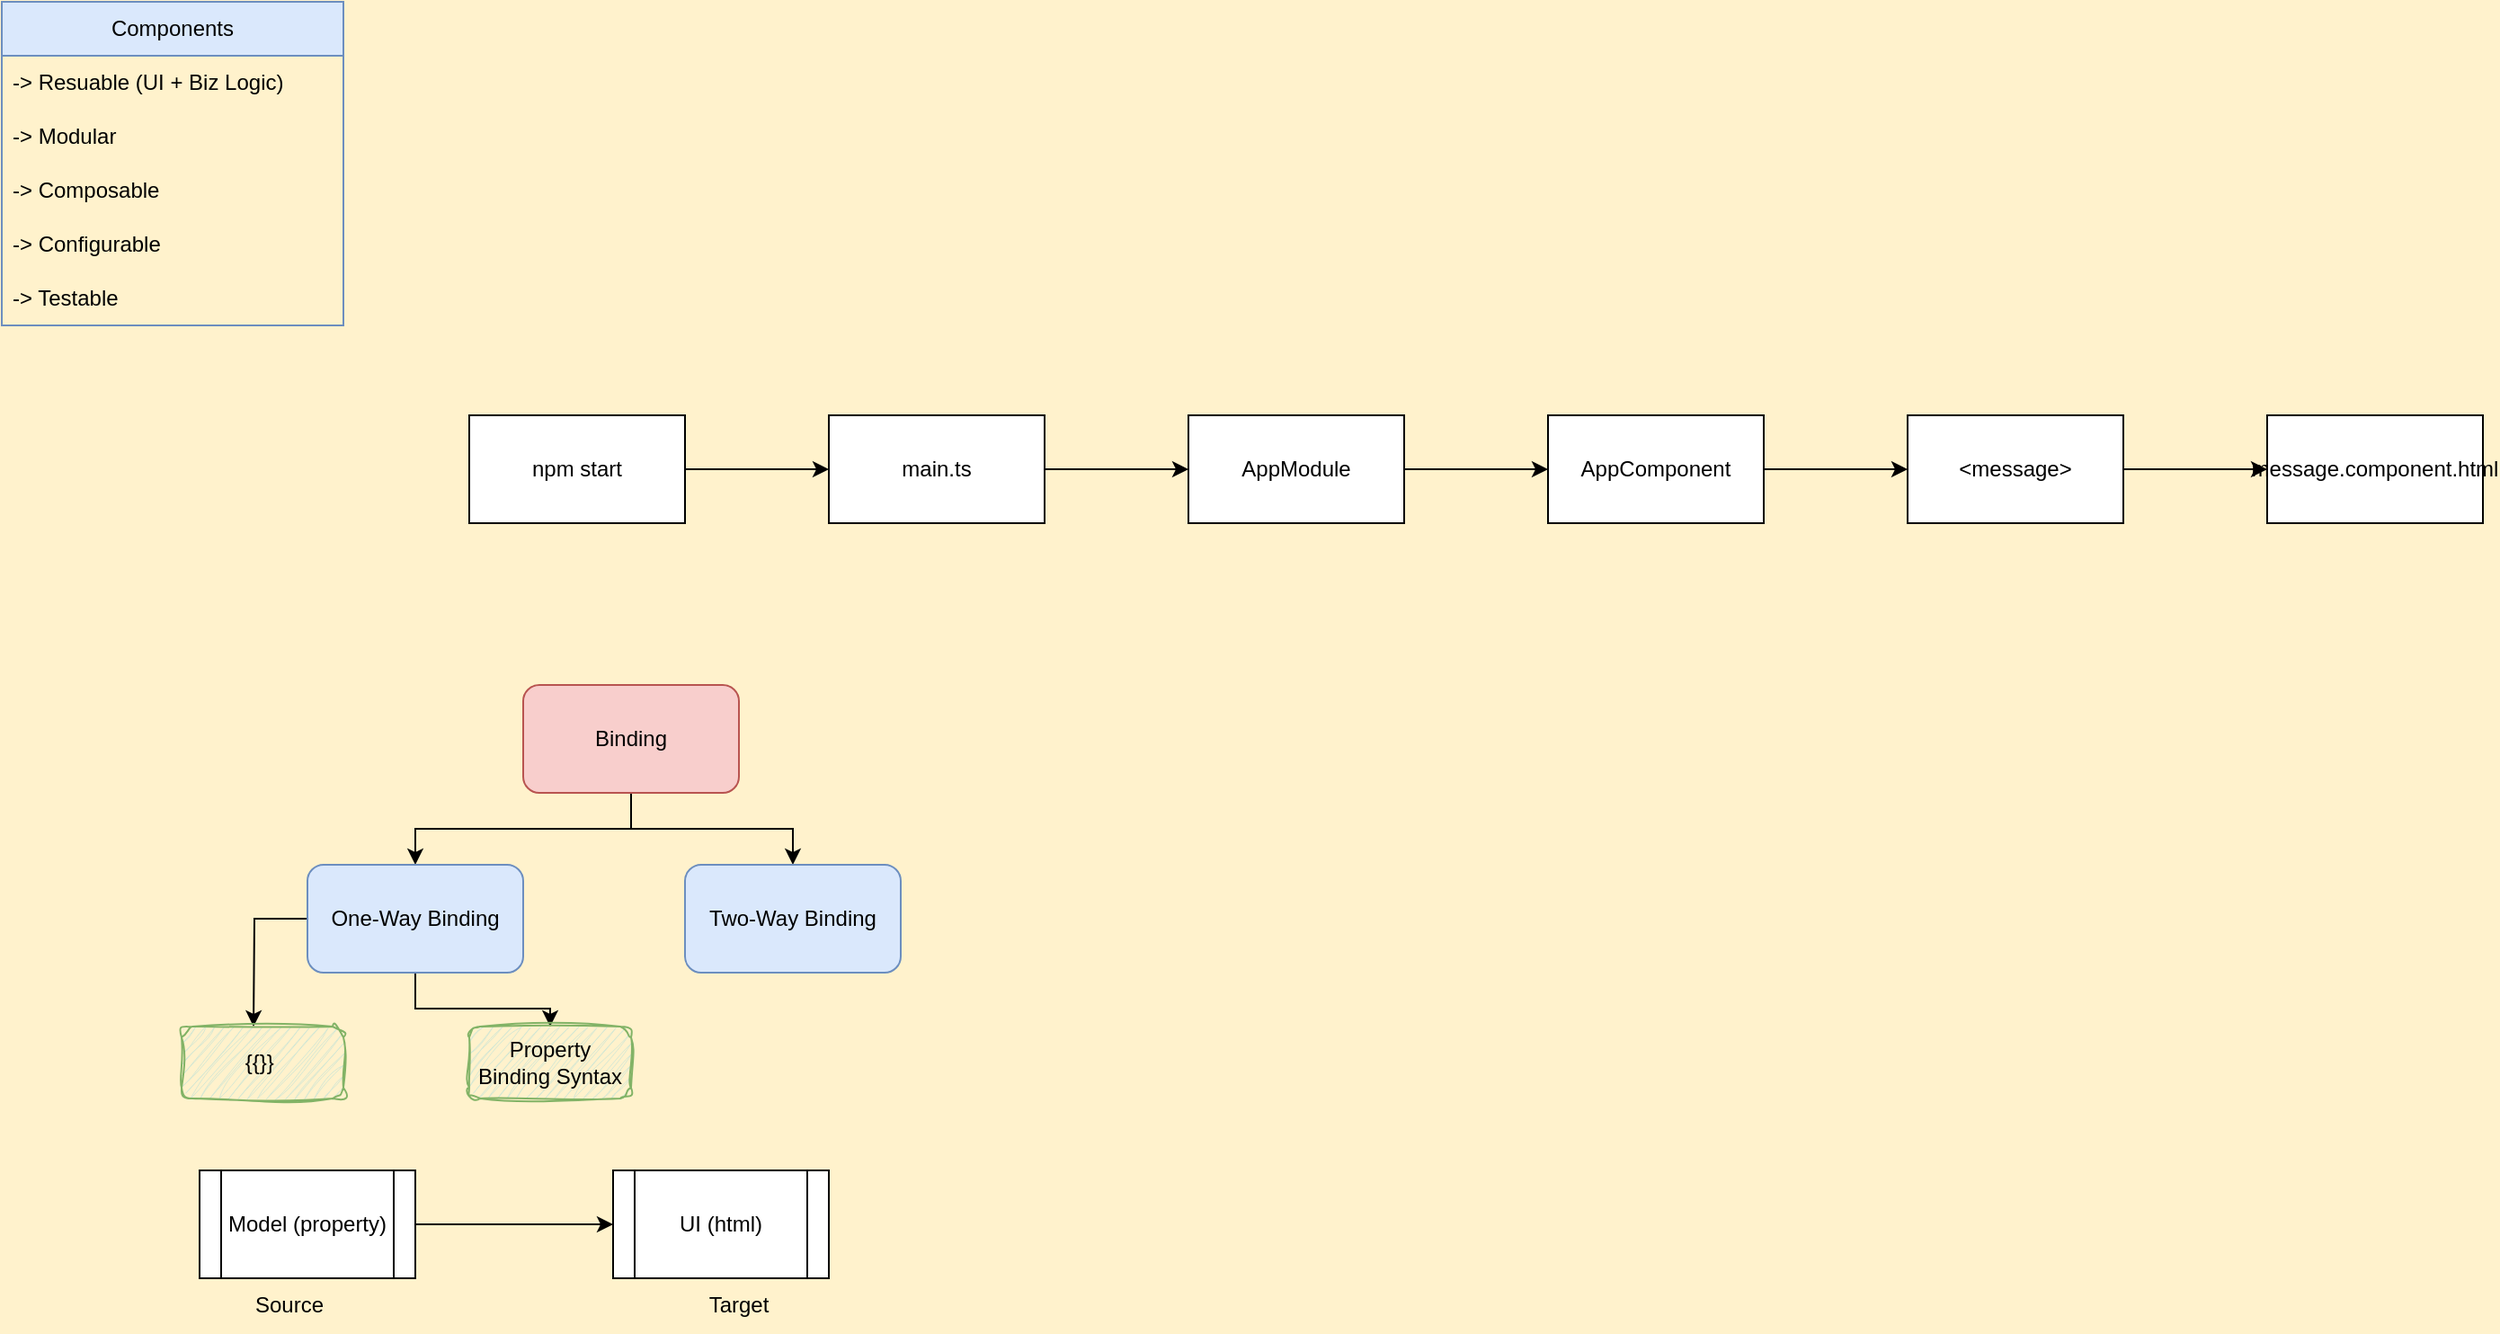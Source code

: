 <mxfile version="24.0.7" type="device">
  <diagram name="Page-1" id="HDuXw-QlhJ11YC1dcPAw">
    <mxGraphModel dx="953" dy="748" grid="1" gridSize="10" guides="1" tooltips="1" connect="1" arrows="1" fold="1" page="0" pageScale="1" pageWidth="827" pageHeight="1169" background="#FFF2CC" math="0" shadow="0">
      <root>
        <mxCell id="0" />
        <mxCell id="1" parent="0" />
        <mxCell id="bRdnowW25l7c8z7Rshd9-3" value="" style="edgeStyle=orthogonalEdgeStyle;rounded=0;orthogonalLoop=1;jettySize=auto;html=1;" parent="1" source="bRdnowW25l7c8z7Rshd9-1" target="bRdnowW25l7c8z7Rshd9-2" edge="1">
          <mxGeometry relative="1" as="geometry" />
        </mxCell>
        <mxCell id="bRdnowW25l7c8z7Rshd9-1" value="npm start" style="rounded=0;whiteSpace=wrap;html=1;" parent="1" vertex="1">
          <mxGeometry x="90" y="200" width="120" height="60" as="geometry" />
        </mxCell>
        <mxCell id="bRdnowW25l7c8z7Rshd9-5" value="" style="edgeStyle=orthogonalEdgeStyle;rounded=0;orthogonalLoop=1;jettySize=auto;html=1;" parent="1" source="bRdnowW25l7c8z7Rshd9-2" target="bRdnowW25l7c8z7Rshd9-4" edge="1">
          <mxGeometry relative="1" as="geometry" />
        </mxCell>
        <mxCell id="bRdnowW25l7c8z7Rshd9-2" value="main.ts" style="whiteSpace=wrap;html=1;rounded=0;" parent="1" vertex="1">
          <mxGeometry x="290" y="200" width="120" height="60" as="geometry" />
        </mxCell>
        <mxCell id="bRdnowW25l7c8z7Rshd9-7" value="" style="edgeStyle=orthogonalEdgeStyle;rounded=0;orthogonalLoop=1;jettySize=auto;html=1;" parent="1" source="bRdnowW25l7c8z7Rshd9-4" target="bRdnowW25l7c8z7Rshd9-6" edge="1">
          <mxGeometry relative="1" as="geometry" />
        </mxCell>
        <mxCell id="bRdnowW25l7c8z7Rshd9-4" value="AppModule" style="whiteSpace=wrap;html=1;rounded=0;" parent="1" vertex="1">
          <mxGeometry x="490" y="200" width="120" height="60" as="geometry" />
        </mxCell>
        <mxCell id="bRdnowW25l7c8z7Rshd9-19" value="" style="edgeStyle=orthogonalEdgeStyle;rounded=0;orthogonalLoop=1;jettySize=auto;html=1;" parent="1" source="bRdnowW25l7c8z7Rshd9-6" target="bRdnowW25l7c8z7Rshd9-18" edge="1">
          <mxGeometry relative="1" as="geometry" />
        </mxCell>
        <mxCell id="bRdnowW25l7c8z7Rshd9-6" value="AppComponent" style="whiteSpace=wrap;html=1;rounded=0;" parent="1" vertex="1">
          <mxGeometry x="690" y="200" width="120" height="60" as="geometry" />
        </mxCell>
        <mxCell id="bRdnowW25l7c8z7Rshd9-8" value="Components" style="swimlane;fontStyle=0;childLayout=stackLayout;horizontal=1;startSize=30;horizontalStack=0;resizeParent=1;resizeParentMax=0;resizeLast=0;collapsible=1;marginBottom=0;whiteSpace=wrap;html=1;fillColor=#dae8fc;strokeColor=#6c8ebf;" parent="1" vertex="1">
          <mxGeometry x="-170" y="-30" width="190" height="180" as="geometry" />
        </mxCell>
        <mxCell id="bRdnowW25l7c8z7Rshd9-9" value="-&amp;gt; Resuable (UI + Biz Logic)" style="text;strokeColor=none;fillColor=none;align=left;verticalAlign=middle;spacingLeft=4;spacingRight=4;overflow=hidden;points=[[0,0.5],[1,0.5]];portConstraint=eastwest;rotatable=0;whiteSpace=wrap;html=1;" parent="bRdnowW25l7c8z7Rshd9-8" vertex="1">
          <mxGeometry y="30" width="190" height="30" as="geometry" />
        </mxCell>
        <mxCell id="bRdnowW25l7c8z7Rshd9-10" value="-&amp;gt; Modular" style="text;strokeColor=none;fillColor=none;align=left;verticalAlign=middle;spacingLeft=4;spacingRight=4;overflow=hidden;points=[[0,0.5],[1,0.5]];portConstraint=eastwest;rotatable=0;whiteSpace=wrap;html=1;" parent="bRdnowW25l7c8z7Rshd9-8" vertex="1">
          <mxGeometry y="60" width="190" height="30" as="geometry" />
        </mxCell>
        <mxCell id="bRdnowW25l7c8z7Rshd9-11" value="-&amp;gt; Composable" style="text;strokeColor=none;fillColor=none;align=left;verticalAlign=middle;spacingLeft=4;spacingRight=4;overflow=hidden;points=[[0,0.5],[1,0.5]];portConstraint=eastwest;rotatable=0;whiteSpace=wrap;html=1;" parent="bRdnowW25l7c8z7Rshd9-8" vertex="1">
          <mxGeometry y="90" width="190" height="30" as="geometry" />
        </mxCell>
        <mxCell id="bRdnowW25l7c8z7Rshd9-16" value="-&amp;gt; Configurable" style="text;strokeColor=none;fillColor=none;align=left;verticalAlign=middle;spacingLeft=4;spacingRight=4;overflow=hidden;points=[[0,0.5],[1,0.5]];portConstraint=eastwest;rotatable=0;whiteSpace=wrap;html=1;" parent="bRdnowW25l7c8z7Rshd9-8" vertex="1">
          <mxGeometry y="120" width="190" height="30" as="geometry" />
        </mxCell>
        <mxCell id="bRdnowW25l7c8z7Rshd9-17" value="-&amp;gt; Testable" style="text;strokeColor=none;fillColor=none;align=left;verticalAlign=middle;spacingLeft=4;spacingRight=4;overflow=hidden;points=[[0,0.5],[1,0.5]];portConstraint=eastwest;rotatable=0;whiteSpace=wrap;html=1;" parent="bRdnowW25l7c8z7Rshd9-8" vertex="1">
          <mxGeometry y="150" width="190" height="30" as="geometry" />
        </mxCell>
        <mxCell id="bRdnowW25l7c8z7Rshd9-21" value="" style="edgeStyle=orthogonalEdgeStyle;rounded=0;orthogonalLoop=1;jettySize=auto;html=1;" parent="1" source="bRdnowW25l7c8z7Rshd9-18" target="bRdnowW25l7c8z7Rshd9-20" edge="1">
          <mxGeometry relative="1" as="geometry" />
        </mxCell>
        <mxCell id="bRdnowW25l7c8z7Rshd9-18" value="&amp;lt;message&amp;gt;" style="whiteSpace=wrap;html=1;rounded=0;" parent="1" vertex="1">
          <mxGeometry x="890" y="200" width="120" height="60" as="geometry" />
        </mxCell>
        <mxCell id="bRdnowW25l7c8z7Rshd9-20" value="message.component.html" style="whiteSpace=wrap;html=1;rounded=0;" parent="1" vertex="1">
          <mxGeometry x="1090" y="200" width="120" height="60" as="geometry" />
        </mxCell>
        <mxCell id="JdlYXXrfO3Y3O5DC-lxx-3" value="" style="edgeStyle=orthogonalEdgeStyle;rounded=0;orthogonalLoop=1;jettySize=auto;html=1;" edge="1" parent="1" source="JdlYXXrfO3Y3O5DC-lxx-1" target="JdlYXXrfO3Y3O5DC-lxx-2">
          <mxGeometry relative="1" as="geometry" />
        </mxCell>
        <mxCell id="JdlYXXrfO3Y3O5DC-lxx-5" style="edgeStyle=orthogonalEdgeStyle;rounded=0;orthogonalLoop=1;jettySize=auto;html=1;entryX=0.5;entryY=0;entryDx=0;entryDy=0;" edge="1" parent="1" source="JdlYXXrfO3Y3O5DC-lxx-1" target="JdlYXXrfO3Y3O5DC-lxx-4">
          <mxGeometry relative="1" as="geometry" />
        </mxCell>
        <mxCell id="JdlYXXrfO3Y3O5DC-lxx-1" value="Binding" style="rounded=1;whiteSpace=wrap;html=1;fillColor=#f8cecc;strokeColor=#b85450;" vertex="1" parent="1">
          <mxGeometry x="120" y="350" width="120" height="60" as="geometry" />
        </mxCell>
        <mxCell id="JdlYXXrfO3Y3O5DC-lxx-9" style="edgeStyle=orthogonalEdgeStyle;rounded=0;orthogonalLoop=1;jettySize=auto;html=1;" edge="1" parent="1" source="JdlYXXrfO3Y3O5DC-lxx-2">
          <mxGeometry relative="1" as="geometry">
            <mxPoint x="-30" y="540" as="targetPoint" />
          </mxGeometry>
        </mxCell>
        <mxCell id="JdlYXXrfO3Y3O5DC-lxx-12" style="edgeStyle=orthogonalEdgeStyle;rounded=0;orthogonalLoop=1;jettySize=auto;html=1;entryX=0.5;entryY=0;entryDx=0;entryDy=0;" edge="1" parent="1" source="JdlYXXrfO3Y3O5DC-lxx-2" target="JdlYXXrfO3Y3O5DC-lxx-11">
          <mxGeometry relative="1" as="geometry" />
        </mxCell>
        <mxCell id="JdlYXXrfO3Y3O5DC-lxx-2" value="One-Way Binding" style="rounded=1;whiteSpace=wrap;html=1;fillColor=#dae8fc;strokeColor=#6c8ebf;" vertex="1" parent="1">
          <mxGeometry y="450" width="120" height="60" as="geometry" />
        </mxCell>
        <mxCell id="JdlYXXrfO3Y3O5DC-lxx-4" value="Two-Way Binding" style="rounded=1;whiteSpace=wrap;html=1;fillColor=#dae8fc;strokeColor=#6c8ebf;" vertex="1" parent="1">
          <mxGeometry x="210" y="450" width="120" height="60" as="geometry" />
        </mxCell>
        <mxCell id="JdlYXXrfO3Y3O5DC-lxx-8" style="edgeStyle=orthogonalEdgeStyle;rounded=0;orthogonalLoop=1;jettySize=auto;html=1;" edge="1" parent="1" source="JdlYXXrfO3Y3O5DC-lxx-6" target="JdlYXXrfO3Y3O5DC-lxx-7">
          <mxGeometry relative="1" as="geometry" />
        </mxCell>
        <mxCell id="JdlYXXrfO3Y3O5DC-lxx-6" value="Model (property)" style="shape=process;whiteSpace=wrap;html=1;backgroundOutline=1;" vertex="1" parent="1">
          <mxGeometry x="-60" y="620" width="120" height="60" as="geometry" />
        </mxCell>
        <mxCell id="JdlYXXrfO3Y3O5DC-lxx-7" value="UI (html)" style="shape=process;whiteSpace=wrap;html=1;backgroundOutline=1;" vertex="1" parent="1">
          <mxGeometry x="170" y="620" width="120" height="60" as="geometry" />
        </mxCell>
        <mxCell id="JdlYXXrfO3Y3O5DC-lxx-10" value="{{}}&amp;nbsp;" style="rounded=1;whiteSpace=wrap;html=1;fillColor=#d5e8d4;strokeColor=#82b366;sketch=1;curveFitting=1;jiggle=2;" vertex="1" parent="1">
          <mxGeometry x="-70" y="540" width="90" height="40" as="geometry" />
        </mxCell>
        <mxCell id="JdlYXXrfO3Y3O5DC-lxx-11" value="Property Binding Syntax" style="rounded=1;whiteSpace=wrap;html=1;fillColor=#d5e8d4;strokeColor=#82b366;sketch=1;curveFitting=1;jiggle=2;" vertex="1" parent="1">
          <mxGeometry x="90" y="540" width="90" height="40" as="geometry" />
        </mxCell>
        <mxCell id="JdlYXXrfO3Y3O5DC-lxx-13" value="Source" style="text;html=1;align=center;verticalAlign=middle;whiteSpace=wrap;rounded=0;" vertex="1" parent="1">
          <mxGeometry x="-40" y="680" width="60" height="30" as="geometry" />
        </mxCell>
        <mxCell id="JdlYXXrfO3Y3O5DC-lxx-14" value="Target" style="text;html=1;align=center;verticalAlign=middle;whiteSpace=wrap;rounded=0;" vertex="1" parent="1">
          <mxGeometry x="210" y="680" width="60" height="30" as="geometry" />
        </mxCell>
      </root>
    </mxGraphModel>
  </diagram>
</mxfile>
